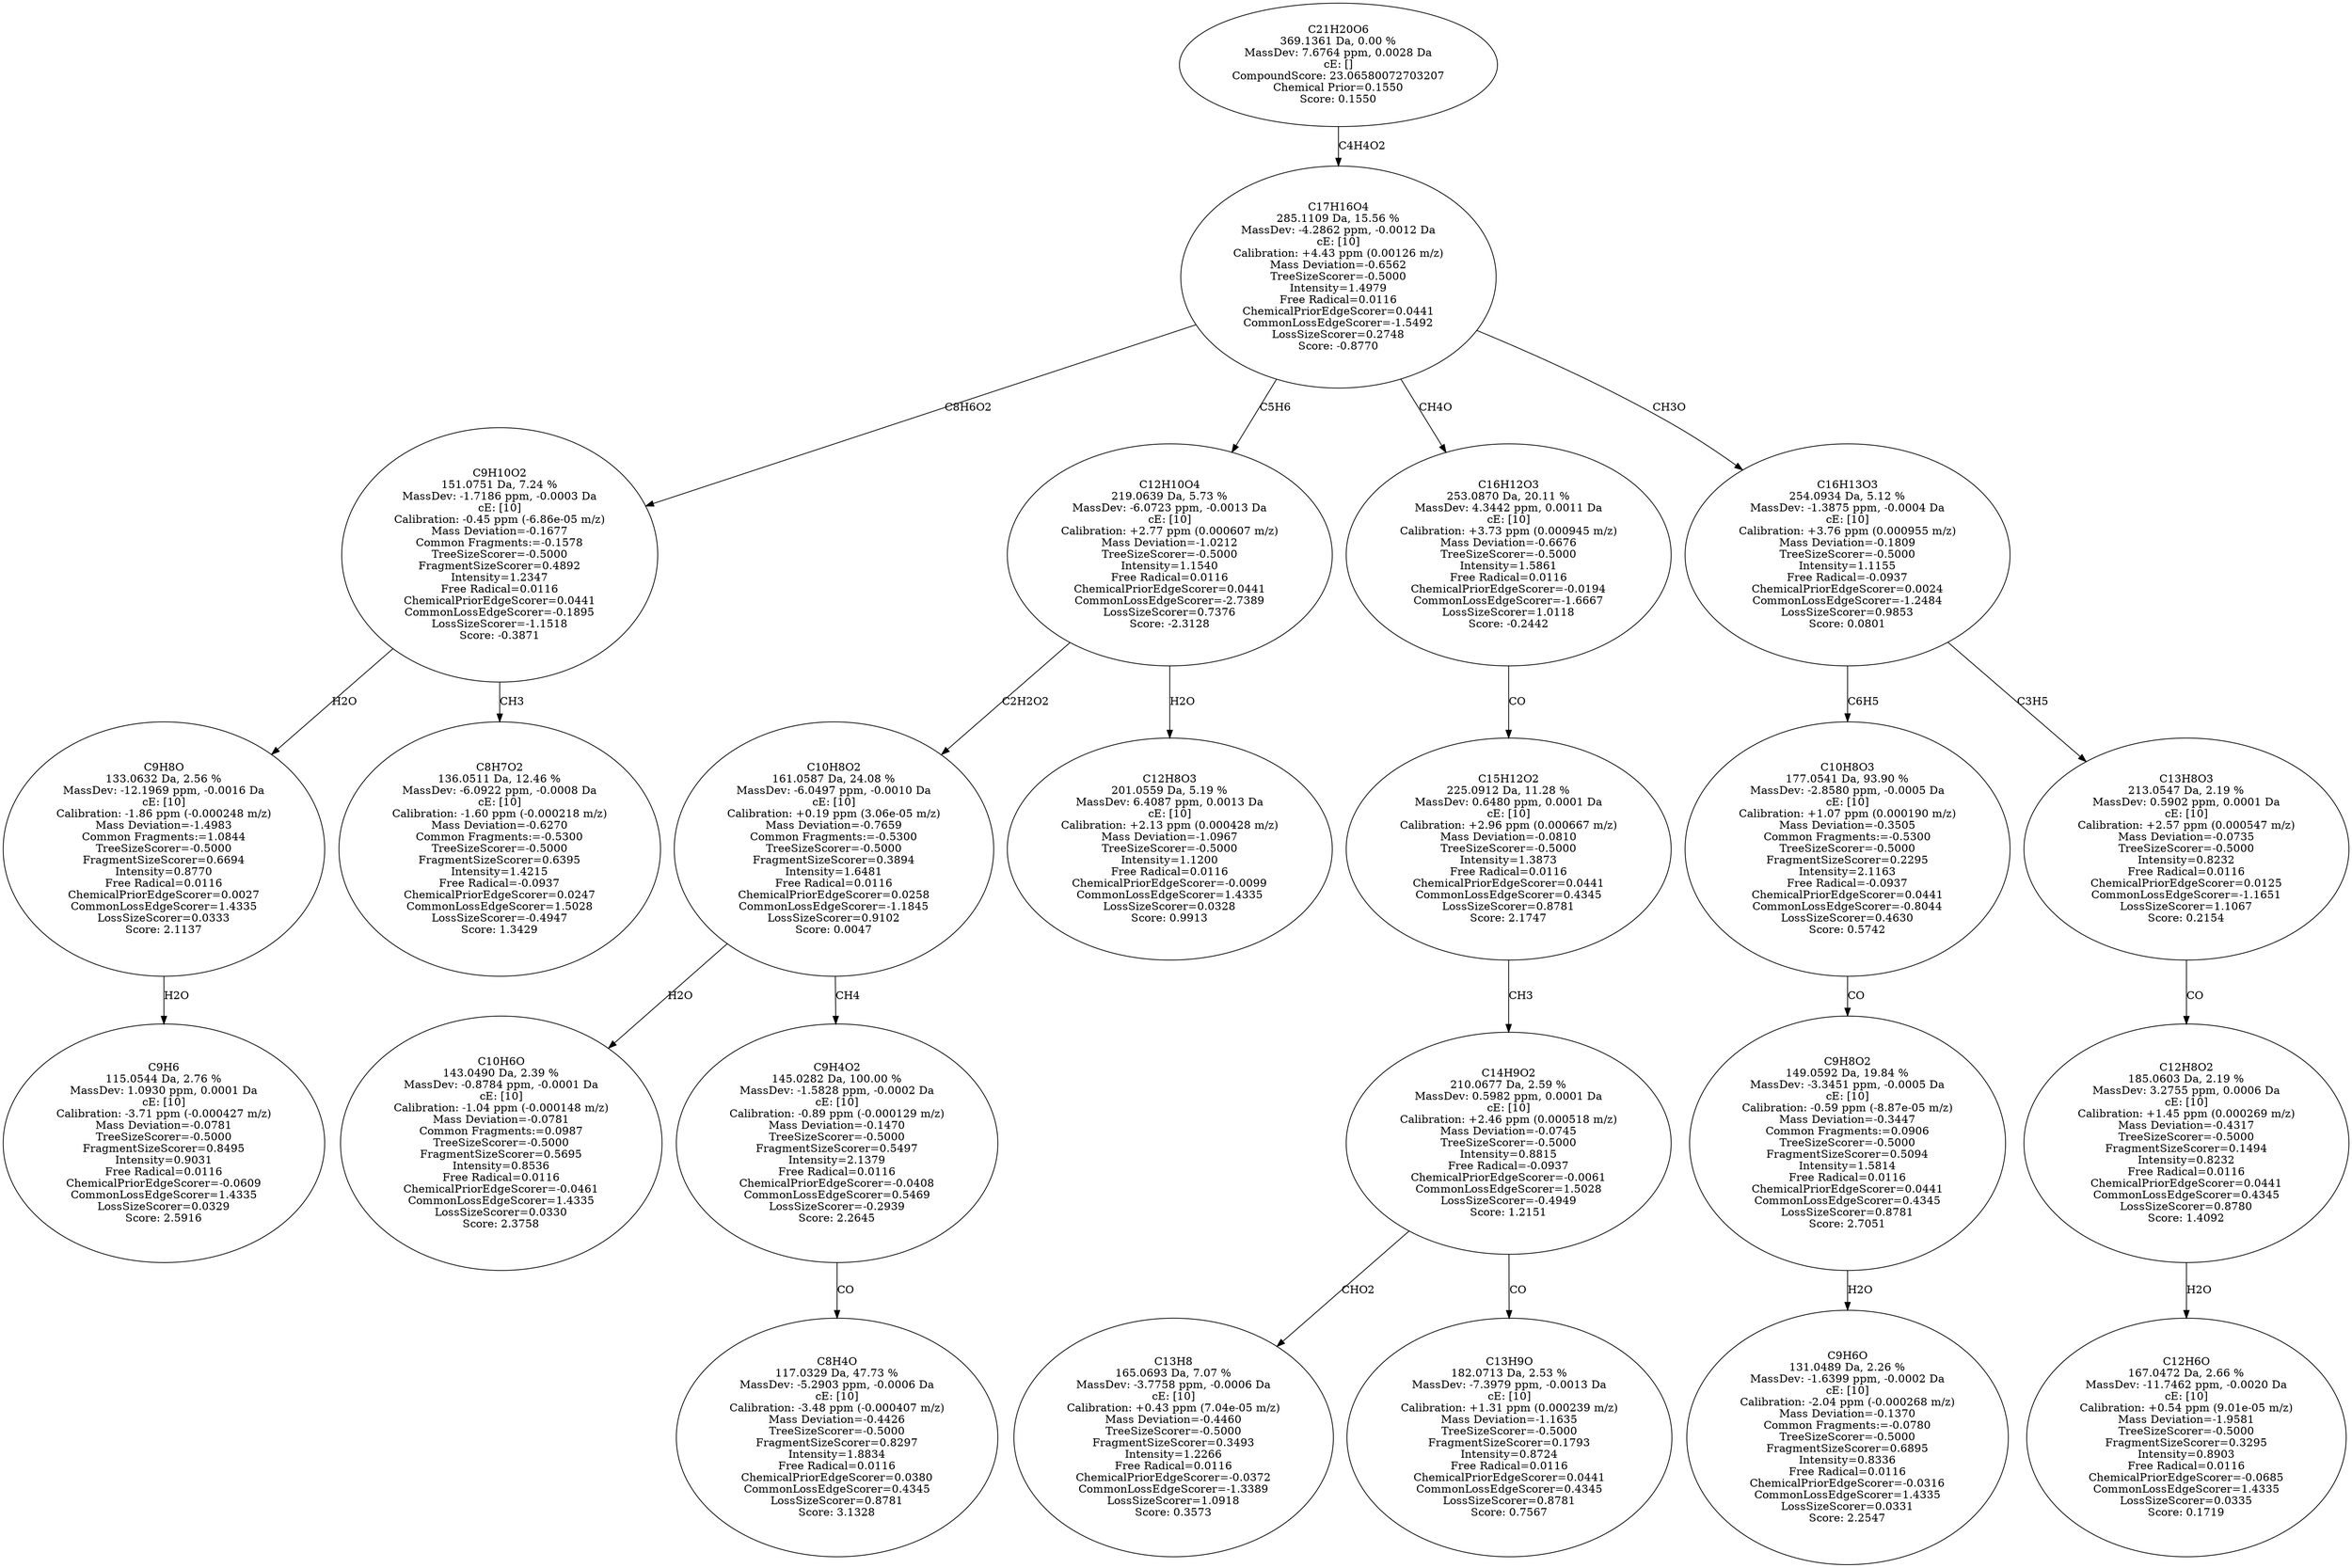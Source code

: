 strict digraph {
v1 [label="C9H6\n115.0544 Da, 2.76 %\nMassDev: 1.0930 ppm, 0.0001 Da\ncE: [10]\nCalibration: -3.71 ppm (-0.000427 m/z)\nMass Deviation=-0.0781\nTreeSizeScorer=-0.5000\nFragmentSizeScorer=0.8495\nIntensity=0.9031\nFree Radical=0.0116\nChemicalPriorEdgeScorer=-0.0609\nCommonLossEdgeScorer=1.4335\nLossSizeScorer=0.0329\nScore: 2.5916"];
v2 [label="C9H8O\n133.0632 Da, 2.56 %\nMassDev: -12.1969 ppm, -0.0016 Da\ncE: [10]\nCalibration: -1.86 ppm (-0.000248 m/z)\nMass Deviation=-1.4983\nCommon Fragments:=1.0844\nTreeSizeScorer=-0.5000\nFragmentSizeScorer=0.6694\nIntensity=0.8770\nFree Radical=0.0116\nChemicalPriorEdgeScorer=0.0027\nCommonLossEdgeScorer=1.4335\nLossSizeScorer=0.0333\nScore: 2.1137"];
v3 [label="C8H7O2\n136.0511 Da, 12.46 %\nMassDev: -6.0922 ppm, -0.0008 Da\ncE: [10]\nCalibration: -1.60 ppm (-0.000218 m/z)\nMass Deviation=-0.6270\nCommon Fragments:=-0.5300\nTreeSizeScorer=-0.5000\nFragmentSizeScorer=0.6395\nIntensity=1.4215\nFree Radical=-0.0937\nChemicalPriorEdgeScorer=0.0247\nCommonLossEdgeScorer=1.5028\nLossSizeScorer=-0.4947\nScore: 1.3429"];
v4 [label="C9H10O2\n151.0751 Da, 7.24 %\nMassDev: -1.7186 ppm, -0.0003 Da\ncE: [10]\nCalibration: -0.45 ppm (-6.86e-05 m/z)\nMass Deviation=-0.1677\nCommon Fragments:=-0.1578\nTreeSizeScorer=-0.5000\nFragmentSizeScorer=0.4892\nIntensity=1.2347\nFree Radical=0.0116\nChemicalPriorEdgeScorer=0.0441\nCommonLossEdgeScorer=-0.1895\nLossSizeScorer=-1.1518\nScore: -0.3871"];
v5 [label="C10H6O\n143.0490 Da, 2.39 %\nMassDev: -0.8784 ppm, -0.0001 Da\ncE: [10]\nCalibration: -1.04 ppm (-0.000148 m/z)\nMass Deviation=-0.0781\nCommon Fragments:=0.0987\nTreeSizeScorer=-0.5000\nFragmentSizeScorer=0.5695\nIntensity=0.8536\nFree Radical=0.0116\nChemicalPriorEdgeScorer=-0.0461\nCommonLossEdgeScorer=1.4335\nLossSizeScorer=0.0330\nScore: 2.3758"];
v6 [label="C8H4O\n117.0329 Da, 47.73 %\nMassDev: -5.2903 ppm, -0.0006 Da\ncE: [10]\nCalibration: -3.48 ppm (-0.000407 m/z)\nMass Deviation=-0.4426\nTreeSizeScorer=-0.5000\nFragmentSizeScorer=0.8297\nIntensity=1.8834\nFree Radical=0.0116\nChemicalPriorEdgeScorer=0.0380\nCommonLossEdgeScorer=0.4345\nLossSizeScorer=0.8781\nScore: 3.1328"];
v7 [label="C9H4O2\n145.0282 Da, 100.00 %\nMassDev: -1.5828 ppm, -0.0002 Da\ncE: [10]\nCalibration: -0.89 ppm (-0.000129 m/z)\nMass Deviation=-0.1470\nTreeSizeScorer=-0.5000\nFragmentSizeScorer=0.5497\nIntensity=2.1379\nFree Radical=0.0116\nChemicalPriorEdgeScorer=-0.0408\nCommonLossEdgeScorer=0.5469\nLossSizeScorer=-0.2939\nScore: 2.2645"];
v8 [label="C10H8O2\n161.0587 Da, 24.08 %\nMassDev: -6.0497 ppm, -0.0010 Da\ncE: [10]\nCalibration: +0.19 ppm (3.06e-05 m/z)\nMass Deviation=-0.7659\nCommon Fragments:=-0.5300\nTreeSizeScorer=-0.5000\nFragmentSizeScorer=0.3894\nIntensity=1.6481\nFree Radical=0.0116\nChemicalPriorEdgeScorer=0.0258\nCommonLossEdgeScorer=-1.1845\nLossSizeScorer=0.9102\nScore: 0.0047"];
v9 [label="C12H8O3\n201.0559 Da, 5.19 %\nMassDev: 6.4087 ppm, 0.0013 Da\ncE: [10]\nCalibration: +2.13 ppm (0.000428 m/z)\nMass Deviation=-1.0967\nTreeSizeScorer=-0.5000\nIntensity=1.1200\nFree Radical=0.0116\nChemicalPriorEdgeScorer=-0.0099\nCommonLossEdgeScorer=1.4335\nLossSizeScorer=0.0328\nScore: 0.9913"];
v10 [label="C12H10O4\n219.0639 Da, 5.73 %\nMassDev: -6.0723 ppm, -0.0013 Da\ncE: [10]\nCalibration: +2.77 ppm (0.000607 m/z)\nMass Deviation=-1.0212\nTreeSizeScorer=-0.5000\nIntensity=1.1540\nFree Radical=0.0116\nChemicalPriorEdgeScorer=0.0441\nCommonLossEdgeScorer=-2.7389\nLossSizeScorer=0.7376\nScore: -2.3128"];
v11 [label="C13H8\n165.0693 Da, 7.07 %\nMassDev: -3.7758 ppm, -0.0006 Da\ncE: [10]\nCalibration: +0.43 ppm (7.04e-05 m/z)\nMass Deviation=-0.4460\nTreeSizeScorer=-0.5000\nFragmentSizeScorer=0.3493\nIntensity=1.2266\nFree Radical=0.0116\nChemicalPriorEdgeScorer=-0.0372\nCommonLossEdgeScorer=-1.3389\nLossSizeScorer=1.0918\nScore: 0.3573"];
v12 [label="C13H9O\n182.0713 Da, 2.53 %\nMassDev: -7.3979 ppm, -0.0013 Da\ncE: [10]\nCalibration: +1.31 ppm (0.000239 m/z)\nMass Deviation=-1.1635\nTreeSizeScorer=-0.5000\nFragmentSizeScorer=0.1793\nIntensity=0.8724\nFree Radical=0.0116\nChemicalPriorEdgeScorer=0.0441\nCommonLossEdgeScorer=0.4345\nLossSizeScorer=0.8781\nScore: 0.7567"];
v13 [label="C14H9O2\n210.0677 Da, 2.59 %\nMassDev: 0.5982 ppm, 0.0001 Da\ncE: [10]\nCalibration: +2.46 ppm (0.000518 m/z)\nMass Deviation=-0.0745\nTreeSizeScorer=-0.5000\nIntensity=0.8815\nFree Radical=-0.0937\nChemicalPriorEdgeScorer=-0.0061\nCommonLossEdgeScorer=1.5028\nLossSizeScorer=-0.4949\nScore: 1.2151"];
v14 [label="C15H12O2\n225.0912 Da, 11.28 %\nMassDev: 0.6480 ppm, 0.0001 Da\ncE: [10]\nCalibration: +2.96 ppm (0.000667 m/z)\nMass Deviation=-0.0810\nTreeSizeScorer=-0.5000\nIntensity=1.3873\nFree Radical=0.0116\nChemicalPriorEdgeScorer=0.0441\nCommonLossEdgeScorer=0.4345\nLossSizeScorer=0.8781\nScore: 2.1747"];
v15 [label="C16H12O3\n253.0870 Da, 20.11 %\nMassDev: 4.3442 ppm, 0.0011 Da\ncE: [10]\nCalibration: +3.73 ppm (0.000945 m/z)\nMass Deviation=-0.6676\nTreeSizeScorer=-0.5000\nIntensity=1.5861\nFree Radical=0.0116\nChemicalPriorEdgeScorer=-0.0194\nCommonLossEdgeScorer=-1.6667\nLossSizeScorer=1.0118\nScore: -0.2442"];
v16 [label="C9H6O\n131.0489 Da, 2.26 %\nMassDev: -1.6399 ppm, -0.0002 Da\ncE: [10]\nCalibration: -2.04 ppm (-0.000268 m/z)\nMass Deviation=-0.1370\nCommon Fragments:=-0.0780\nTreeSizeScorer=-0.5000\nFragmentSizeScorer=0.6895\nIntensity=0.8336\nFree Radical=0.0116\nChemicalPriorEdgeScorer=-0.0316\nCommonLossEdgeScorer=1.4335\nLossSizeScorer=0.0331\nScore: 2.2547"];
v17 [label="C9H8O2\n149.0592 Da, 19.84 %\nMassDev: -3.3451 ppm, -0.0005 Da\ncE: [10]\nCalibration: -0.59 ppm (-8.87e-05 m/z)\nMass Deviation=-0.3447\nCommon Fragments:=0.0906\nTreeSizeScorer=-0.5000\nFragmentSizeScorer=0.5094\nIntensity=1.5814\nFree Radical=0.0116\nChemicalPriorEdgeScorer=0.0441\nCommonLossEdgeScorer=0.4345\nLossSizeScorer=0.8781\nScore: 2.7051"];
v18 [label="C10H8O3\n177.0541 Da, 93.90 %\nMassDev: -2.8580 ppm, -0.0005 Da\ncE: [10]\nCalibration: +1.07 ppm (0.000190 m/z)\nMass Deviation=-0.3505\nCommon Fragments:=-0.5300\nTreeSizeScorer=-0.5000\nFragmentSizeScorer=0.2295\nIntensity=2.1163\nFree Radical=-0.0937\nChemicalPriorEdgeScorer=0.0441\nCommonLossEdgeScorer=-0.8044\nLossSizeScorer=0.4630\nScore: 0.5742"];
v19 [label="C12H6O\n167.0472 Da, 2.66 %\nMassDev: -11.7462 ppm, -0.0020 Da\ncE: [10]\nCalibration: +0.54 ppm (9.01e-05 m/z)\nMass Deviation=-1.9581\nTreeSizeScorer=-0.5000\nFragmentSizeScorer=0.3295\nIntensity=0.8903\nFree Radical=0.0116\nChemicalPriorEdgeScorer=-0.0685\nCommonLossEdgeScorer=1.4335\nLossSizeScorer=0.0335\nScore: 0.1719"];
v20 [label="C12H8O2\n185.0603 Da, 2.19 %\nMassDev: 3.2755 ppm, 0.0006 Da\ncE: [10]\nCalibration: +1.45 ppm (0.000269 m/z)\nMass Deviation=-0.4317\nTreeSizeScorer=-0.5000\nFragmentSizeScorer=0.1494\nIntensity=0.8232\nFree Radical=0.0116\nChemicalPriorEdgeScorer=0.0441\nCommonLossEdgeScorer=0.4345\nLossSizeScorer=0.8780\nScore: 1.4092"];
v21 [label="C13H8O3\n213.0547 Da, 2.19 %\nMassDev: 0.5902 ppm, 0.0001 Da\ncE: [10]\nCalibration: +2.57 ppm (0.000547 m/z)\nMass Deviation=-0.0735\nTreeSizeScorer=-0.5000\nIntensity=0.8232\nFree Radical=0.0116\nChemicalPriorEdgeScorer=0.0125\nCommonLossEdgeScorer=-1.1651\nLossSizeScorer=1.1067\nScore: 0.2154"];
v22 [label="C16H13O3\n254.0934 Da, 5.12 %\nMassDev: -1.3875 ppm, -0.0004 Da\ncE: [10]\nCalibration: +3.76 ppm (0.000955 m/z)\nMass Deviation=-0.1809\nTreeSizeScorer=-0.5000\nIntensity=1.1155\nFree Radical=-0.0937\nChemicalPriorEdgeScorer=0.0024\nCommonLossEdgeScorer=-1.2484\nLossSizeScorer=0.9853\nScore: 0.0801"];
v23 [label="C17H16O4\n285.1109 Da, 15.56 %\nMassDev: -4.2862 ppm, -0.0012 Da\ncE: [10]\nCalibration: +4.43 ppm (0.00126 m/z)\nMass Deviation=-0.6562\nTreeSizeScorer=-0.5000\nIntensity=1.4979\nFree Radical=0.0116\nChemicalPriorEdgeScorer=0.0441\nCommonLossEdgeScorer=-1.5492\nLossSizeScorer=0.2748\nScore: -0.8770"];
v24 [label="C21H20O6\n369.1361 Da, 0.00 %\nMassDev: 7.6764 ppm, 0.0028 Da\ncE: []\nCompoundScore: 23.06580072703207\nChemical Prior=0.1550\nScore: 0.1550"];
v2 -> v1 [label="H2O"];
v4 -> v2 [label="H2O"];
v4 -> v3 [label="CH3"];
v23 -> v4 [label="C8H6O2"];
v8 -> v5 [label="H2O"];
v7 -> v6 [label="CO"];
v8 -> v7 [label="CH4"];
v10 -> v8 [label="C2H2O2"];
v10 -> v9 [label="H2O"];
v23 -> v10 [label="C5H6"];
v13 -> v11 [label="CHO2"];
v13 -> v12 [label="CO"];
v14 -> v13 [label="CH3"];
v15 -> v14 [label="CO"];
v23 -> v15 [label="CH4O"];
v17 -> v16 [label="H2O"];
v18 -> v17 [label="CO"];
v22 -> v18 [label="C6H5"];
v20 -> v19 [label="H2O"];
v21 -> v20 [label="CO"];
v22 -> v21 [label="C3H5"];
v23 -> v22 [label="CH3O"];
v24 -> v23 [label="C4H4O2"];
}